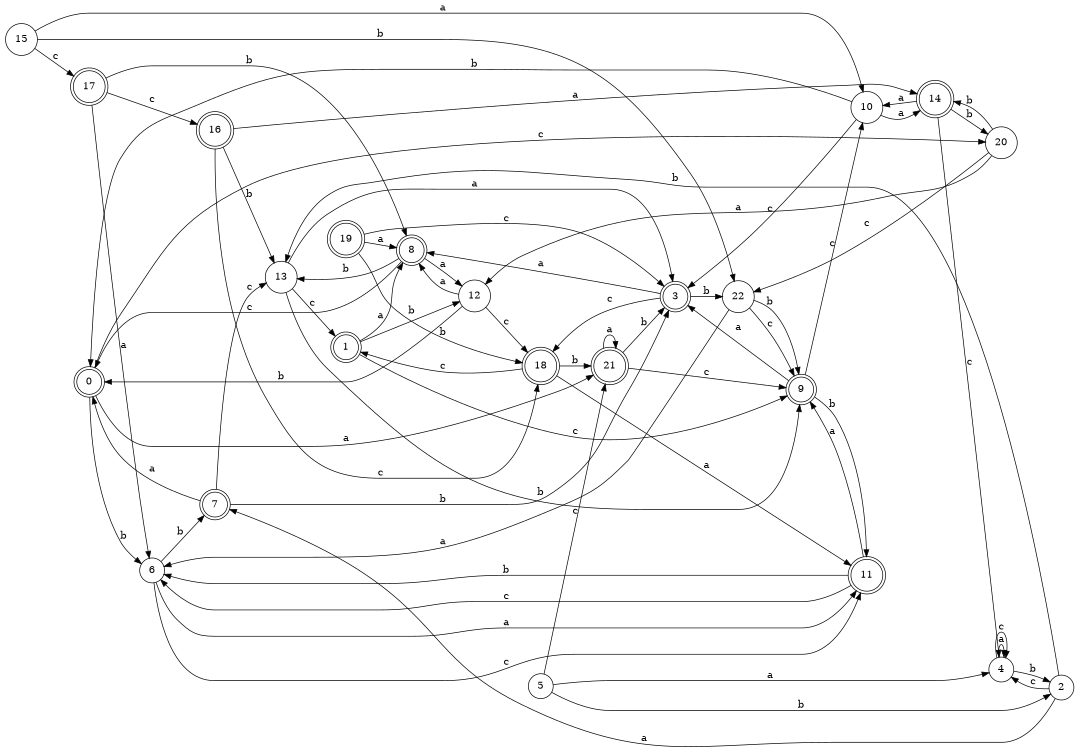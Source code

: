 digraph n19_4 {
__start0 [label="" shape="none"];

rankdir=LR;
size="8,5";

s0 [style="rounded,filled", color="black", fillcolor="white" shape="doublecircle", label="0"];
s1 [style="rounded,filled", color="black", fillcolor="white" shape="doublecircle", label="1"];
s2 [style="filled", color="black", fillcolor="white" shape="circle", label="2"];
s3 [style="rounded,filled", color="black", fillcolor="white" shape="doublecircle", label="3"];
s4 [style="filled", color="black", fillcolor="white" shape="circle", label="4"];
s5 [style="filled", color="black", fillcolor="white" shape="circle", label="5"];
s6 [style="filled", color="black", fillcolor="white" shape="circle", label="6"];
s7 [style="rounded,filled", color="black", fillcolor="white" shape="doublecircle", label="7"];
s8 [style="rounded,filled", color="black", fillcolor="white" shape="doublecircle", label="8"];
s9 [style="rounded,filled", color="black", fillcolor="white" shape="doublecircle", label="9"];
s10 [style="filled", color="black", fillcolor="white" shape="circle", label="10"];
s11 [style="rounded,filled", color="black", fillcolor="white" shape="doublecircle", label="11"];
s12 [style="filled", color="black", fillcolor="white" shape="circle", label="12"];
s13 [style="filled", color="black", fillcolor="white" shape="circle", label="13"];
s14 [style="rounded,filled", color="black", fillcolor="white" shape="doublecircle", label="14"];
s15 [style="filled", color="black", fillcolor="white" shape="circle", label="15"];
s16 [style="rounded,filled", color="black", fillcolor="white" shape="doublecircle", label="16"];
s17 [style="rounded,filled", color="black", fillcolor="white" shape="doublecircle", label="17"];
s18 [style="rounded,filled", color="black", fillcolor="white" shape="doublecircle", label="18"];
s19 [style="rounded,filled", color="black", fillcolor="white" shape="doublecircle", label="19"];
s20 [style="filled", color="black", fillcolor="white" shape="circle", label="20"];
s21 [style="rounded,filled", color="black", fillcolor="white" shape="doublecircle", label="21"];
s22 [style="filled", color="black", fillcolor="white" shape="circle", label="22"];
s0 -> s21 [label="a"];
s0 -> s6 [label="b"];
s0 -> s20 [label="c"];
s1 -> s8 [label="a"];
s1 -> s12 [label="b"];
s1 -> s9 [label="c"];
s2 -> s7 [label="a"];
s2 -> s13 [label="b"];
s2 -> s4 [label="c"];
s3 -> s8 [label="a"];
s3 -> s22 [label="b"];
s3 -> s18 [label="c"];
s4 -> s4 [label="a"];
s4 -> s2 [label="b"];
s4 -> s4 [label="c"];
s5 -> s4 [label="a"];
s5 -> s2 [label="b"];
s5 -> s21 [label="c"];
s6 -> s11 [label="a"];
s6 -> s7 [label="b"];
s6 -> s11 [label="c"];
s7 -> s0 [label="a"];
s7 -> s3 [label="b"];
s7 -> s13 [label="c"];
s8 -> s12 [label="a"];
s8 -> s13 [label="b"];
s8 -> s0 [label="c"];
s9 -> s3 [label="a"];
s9 -> s11 [label="b"];
s9 -> s10 [label="c"];
s10 -> s14 [label="a"];
s10 -> s0 [label="b"];
s10 -> s3 [label="c"];
s11 -> s9 [label="a"];
s11 -> s6 [label="b"];
s11 -> s6 [label="c"];
s12 -> s8 [label="a"];
s12 -> s0 [label="b"];
s12 -> s18 [label="c"];
s13 -> s3 [label="a"];
s13 -> s9 [label="b"];
s13 -> s1 [label="c"];
s14 -> s10 [label="a"];
s14 -> s20 [label="b"];
s14 -> s4 [label="c"];
s15 -> s10 [label="a"];
s15 -> s22 [label="b"];
s15 -> s17 [label="c"];
s16 -> s14 [label="a"];
s16 -> s13 [label="b"];
s16 -> s18 [label="c"];
s17 -> s6 [label="a"];
s17 -> s8 [label="b"];
s17 -> s16 [label="c"];
s18 -> s11 [label="a"];
s18 -> s21 [label="b"];
s18 -> s1 [label="c"];
s19 -> s8 [label="a"];
s19 -> s18 [label="b"];
s19 -> s3 [label="c"];
s20 -> s12 [label="a"];
s20 -> s14 [label="b"];
s20 -> s22 [label="c"];
s21 -> s21 [label="a"];
s21 -> s3 [label="b"];
s21 -> s9 [label="c"];
s22 -> s6 [label="a"];
s22 -> s9 [label="b"];
s22 -> s9 [label="c"];

}